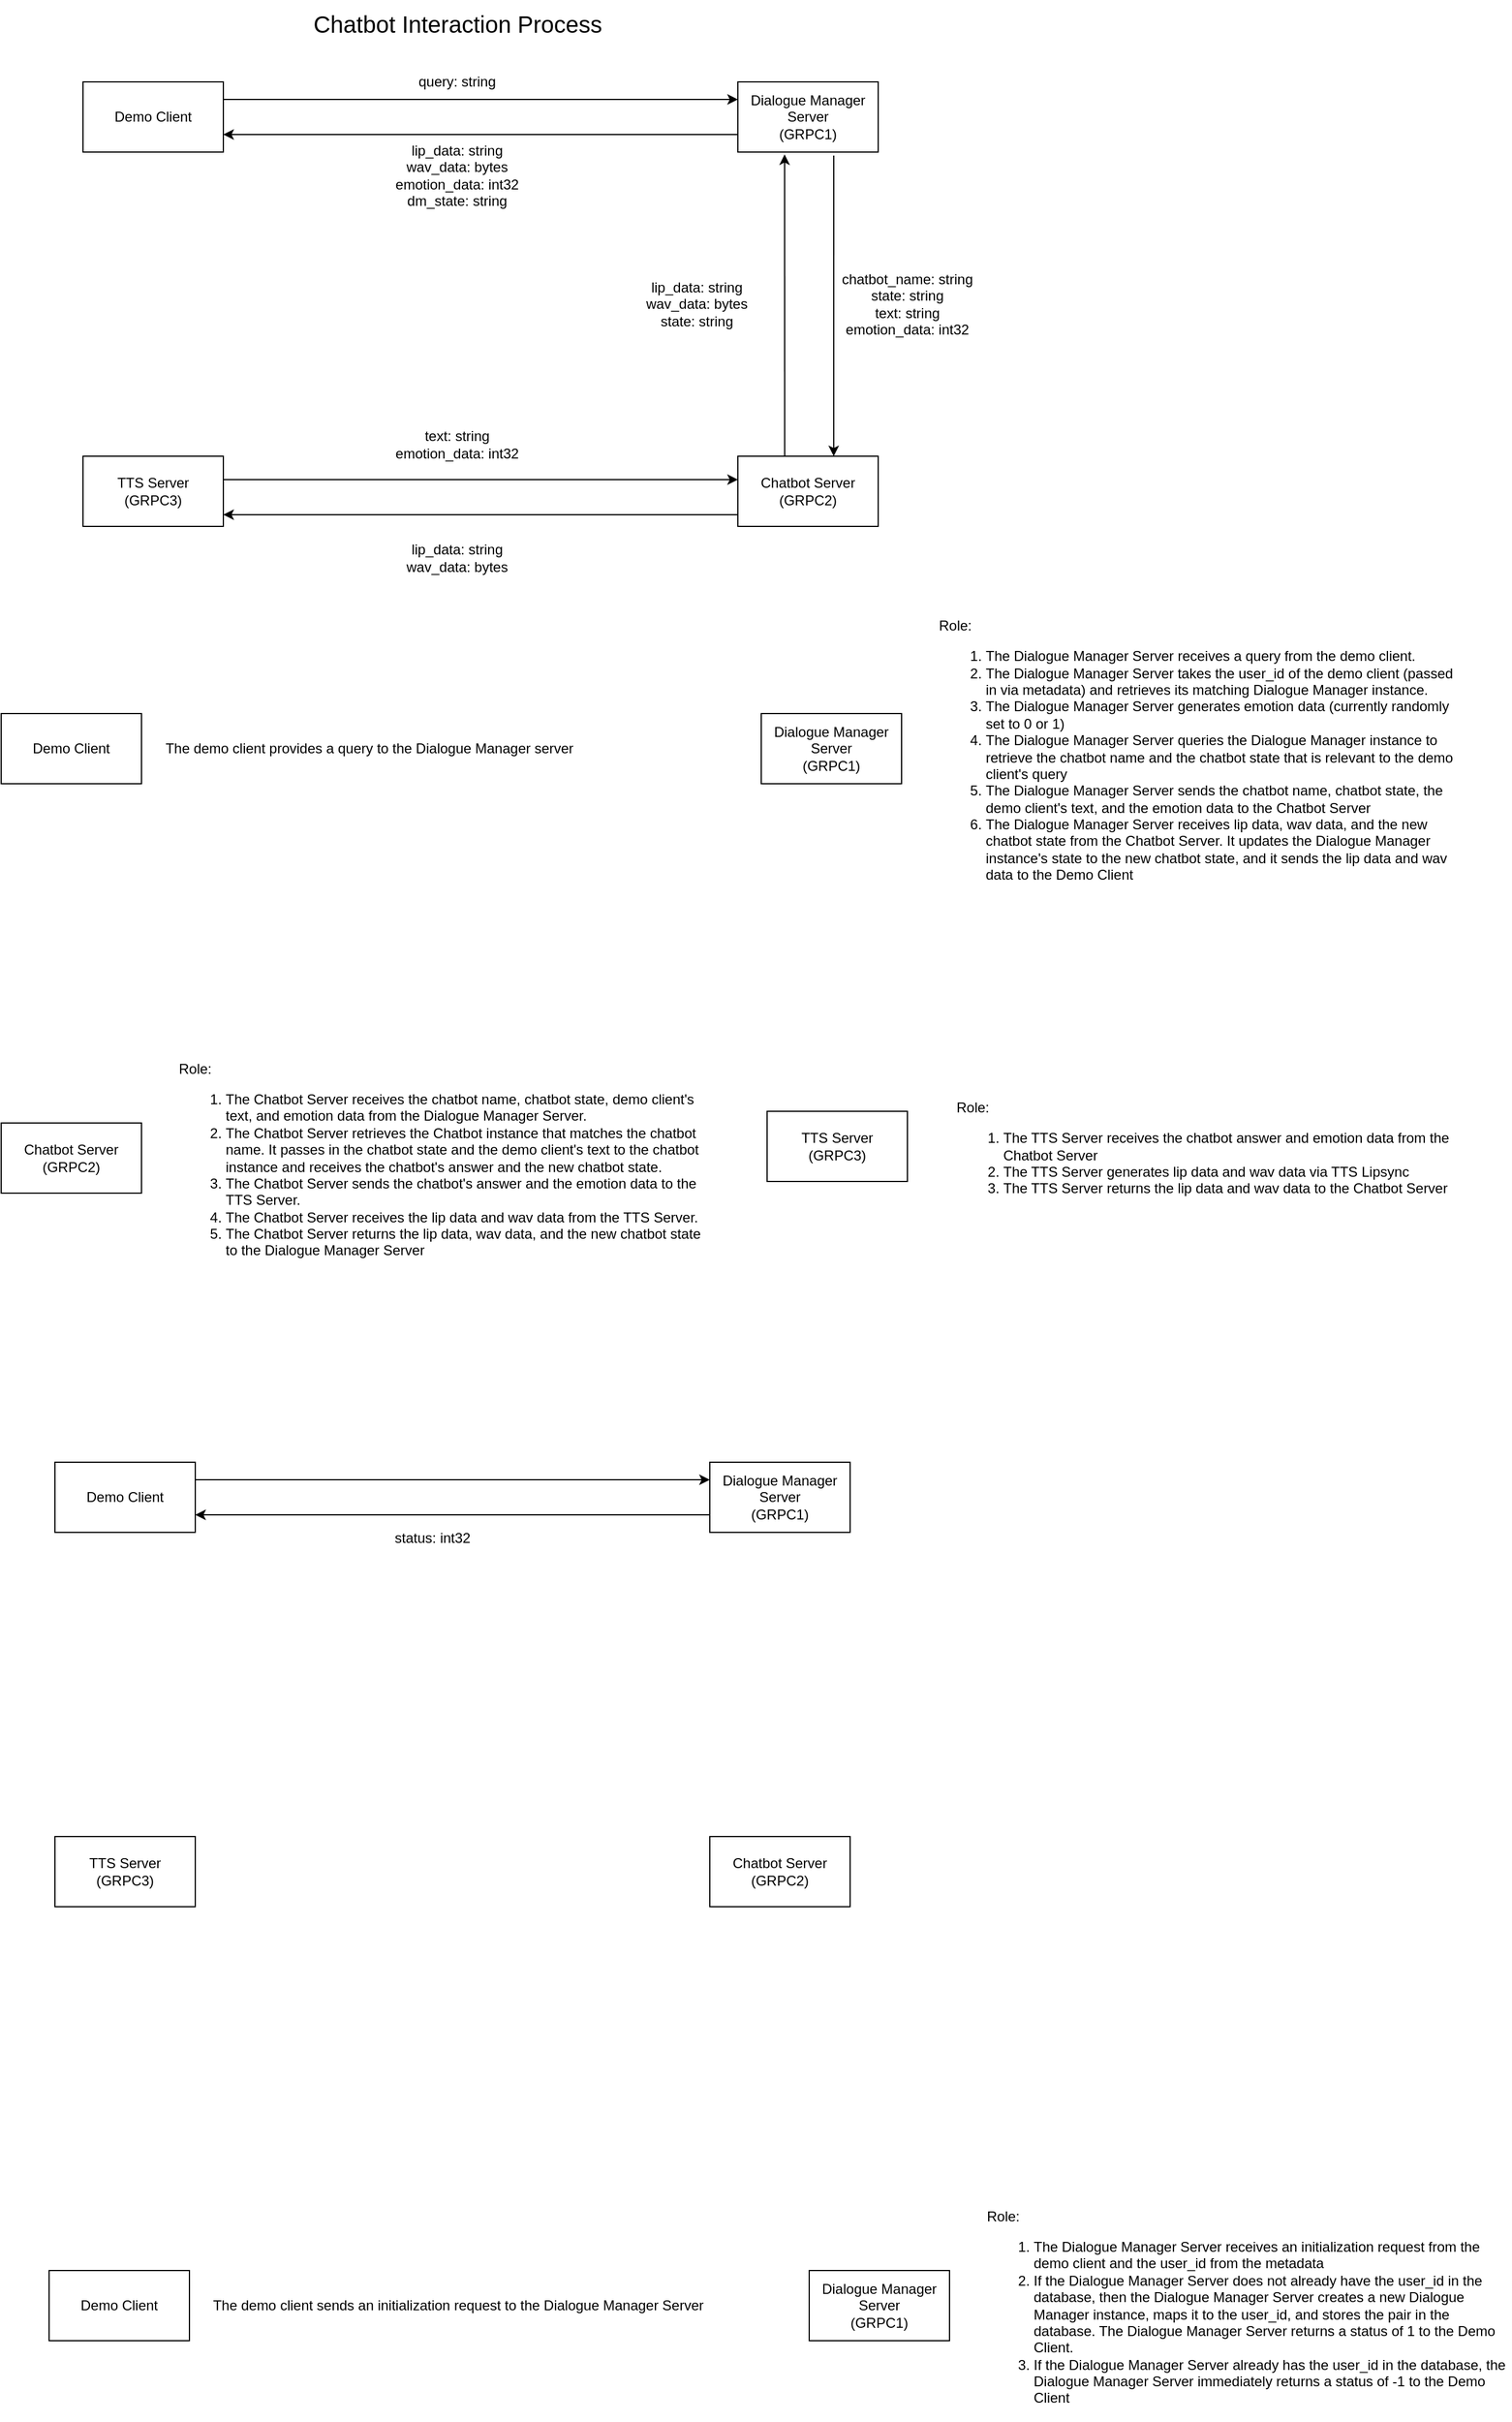 <mxfile version="14.7.6" type="github">
  <diagram id="38veM0duc0hDk3mzZci5" name="Page-1">
    <mxGraphModel dx="1936" dy="1151" grid="0" gridSize="10" guides="1" tooltips="1" connect="1" arrows="1" fold="1" page="0" pageScale="1" pageWidth="850" pageHeight="1100" math="0" shadow="0">
      <root>
        <mxCell id="0" />
        <mxCell id="1" parent="0" />
        <mxCell id="pTLriYblKHoEXfj9Ryow-46" value="" style="group" vertex="1" connectable="0" parent="1">
          <mxGeometry x="10" y="830" width="600" height="340" as="geometry" />
        </mxCell>
        <mxCell id="pTLriYblKHoEXfj9Ryow-37" value="Chatbot Server (GRPC2)" style="rounded=0;whiteSpace=wrap;html=1;" vertex="1" parent="pTLriYblKHoEXfj9Ryow-46">
          <mxGeometry y="140" width="120" height="60" as="geometry" />
        </mxCell>
        <mxCell id="pTLriYblKHoEXfj9Ryow-40" value="&lt;br&gt;Role:&lt;br&gt;&lt;ol&gt;&lt;li&gt;&lt;span&gt;The Chatbot Server receives the chatbot name, chatbot state, demo client&#39;s text, and emotion data from the Dialogue Manager Server.&amp;nbsp;&lt;/span&gt;&lt;/li&gt;&lt;li&gt;The Chatbot Server retrieves the Chatbot instance that matches the chatbot name. It passes in the chatbot state and the demo client&#39;s text to the chatbot instance and receives the chatbot&#39;s answer and the new chatbot state.&amp;nbsp;&lt;/li&gt;&lt;li&gt;The Chatbot Server sends the chatbot&#39;s answer and the emotion data to the TTS Server.&amp;nbsp;&lt;/li&gt;&lt;li&gt;The Chatbot Server receives the lip data and wav data from the TTS Server.&amp;nbsp;&lt;/li&gt;&lt;li&gt;The Chatbot Server returns the lip data, wav data, and the new chatbot state to the Dialogue Manager Server&lt;/li&gt;&lt;/ol&gt;" style="text;html=1;strokeColor=none;fillColor=none;align=left;verticalAlign=middle;whiteSpace=wrap;rounded=0;" vertex="1" parent="pTLriYblKHoEXfj9Ryow-46">
          <mxGeometry x="150" width="450" height="340" as="geometry" />
        </mxCell>
        <mxCell id="pTLriYblKHoEXfj9Ryow-47" value="" style="group" vertex="1" connectable="0" parent="1">
          <mxGeometry x="665" y="820" width="610" height="340" as="geometry" />
        </mxCell>
        <mxCell id="pTLriYblKHoEXfj9Ryow-42" value="TTS Server&lt;br&gt;(GRPC3)" style="rounded=0;whiteSpace=wrap;html=1;" vertex="1" parent="pTLriYblKHoEXfj9Ryow-47">
          <mxGeometry y="140" width="120" height="60" as="geometry" />
        </mxCell>
        <mxCell id="pTLriYblKHoEXfj9Ryow-43" value="&lt;br&gt;Role:&lt;br&gt;&lt;ol&gt;&lt;li&gt;The TTS Server receives the chatbot answer and emotion data from the Chatbot Server&amp;nbsp;&lt;/li&gt;&lt;li&gt;The TTS Server generates lip data and wav data via TTS Lipsync&amp;nbsp;&lt;/li&gt;&lt;li&gt;The TTS Server returns the lip data and wav data to the Chatbot Server&amp;nbsp;&lt;/li&gt;&lt;/ol&gt;" style="text;html=1;strokeColor=none;fillColor=none;align=left;verticalAlign=middle;whiteSpace=wrap;rounded=0;" vertex="1" parent="pTLriYblKHoEXfj9Ryow-47">
          <mxGeometry x="160" width="450" height="340" as="geometry" />
        </mxCell>
        <mxCell id="pTLriYblKHoEXfj9Ryow-51" value="Chatbot Interaction Process" style="text;html=1;strokeColor=none;fillColor=none;align=center;verticalAlign=middle;whiteSpace=wrap;rounded=0;fontSize=20;" vertex="1" parent="1">
          <mxGeometry x="202.5" y="10" width="395" height="40" as="geometry" />
        </mxCell>
        <mxCell id="pTLriYblKHoEXfj9Ryow-52" value="" style="group" vertex="1" connectable="0" parent="1">
          <mxGeometry x="80" y="70" width="800" height="427" as="geometry" />
        </mxCell>
        <mxCell id="pTLriYblKHoEXfj9Ryow-2" value="TTS Server&lt;br&gt;(GRPC3)" style="rounded=0;whiteSpace=wrap;html=1;" vertex="1" parent="pTLriYblKHoEXfj9Ryow-52">
          <mxGeometry y="330" width="120" height="60" as="geometry" />
        </mxCell>
        <mxCell id="pTLriYblKHoEXfj9Ryow-3" value="Chatbot Server (GRPC2)" style="rounded=0;whiteSpace=wrap;html=1;" vertex="1" parent="pTLriYblKHoEXfj9Ryow-52">
          <mxGeometry x="560" y="330" width="120" height="60" as="geometry" />
        </mxCell>
        <mxCell id="pTLriYblKHoEXfj9Ryow-9" value="" style="endArrow=classic;html=1;entryX=0.683;entryY=0;entryDx=0;entryDy=0;entryPerimeter=0;" edge="1" parent="pTLriYblKHoEXfj9Ryow-52" target="pTLriYblKHoEXfj9Ryow-3">
          <mxGeometry width="50" height="50" relative="1" as="geometry">
            <mxPoint x="642" y="73" as="sourcePoint" />
            <mxPoint x="370" y="230" as="targetPoint" />
          </mxGeometry>
        </mxCell>
        <mxCell id="pTLriYblKHoEXfj9Ryow-10" value="" style="endArrow=classic;html=1;entryX=0.333;entryY=1.033;entryDx=0;entryDy=0;entryPerimeter=0;" edge="1" parent="pTLriYblKHoEXfj9Ryow-52" target="pTLriYblKHoEXfj9Ryow-4">
          <mxGeometry width="50" height="50" relative="1" as="geometry">
            <mxPoint x="600.04" y="330" as="sourcePoint" />
            <mxPoint x="605" y="73" as="targetPoint" />
          </mxGeometry>
        </mxCell>
        <mxCell id="pTLriYblKHoEXfj9Ryow-15" value="" style="endArrow=classic;html=1;exitX=1;exitY=0.25;exitDx=0;exitDy=0;entryX=0;entryY=0.25;entryDx=0;entryDy=0;entryPerimeter=0;" edge="1" parent="pTLriYblKHoEXfj9Ryow-52">
          <mxGeometry width="50" height="50" relative="1" as="geometry">
            <mxPoint x="120" y="350" as="sourcePoint" />
            <mxPoint x="560" y="350" as="targetPoint" />
          </mxGeometry>
        </mxCell>
        <mxCell id="pTLriYblKHoEXfj9Ryow-16" value="" style="endArrow=classic;html=1;exitX=0;exitY=0.75;exitDx=0;exitDy=0;entryX=1;entryY=0.75;entryDx=0;entryDy=0;" edge="1" parent="pTLriYblKHoEXfj9Ryow-52">
          <mxGeometry width="50" height="50" relative="1" as="geometry">
            <mxPoint x="560" y="380" as="sourcePoint" />
            <mxPoint x="120" y="380" as="targetPoint" />
          </mxGeometry>
        </mxCell>
        <mxCell id="pTLriYblKHoEXfj9Ryow-17" value="chatbot_name: string&lt;br&gt;state: string&lt;br&gt;text: string&lt;br&gt;emotion_data: int32" style="text;html=1;strokeColor=none;fillColor=none;align=center;verticalAlign=middle;whiteSpace=wrap;rounded=0;" vertex="1" parent="pTLriYblKHoEXfj9Ryow-52">
          <mxGeometry x="610" y="190" width="190" height="20" as="geometry" />
        </mxCell>
        <mxCell id="pTLriYblKHoEXfj9Ryow-18" value="lip_data: string&lt;br&gt;wav_data: bytes&lt;br&gt;state: string" style="text;html=1;strokeColor=none;fillColor=none;align=center;verticalAlign=middle;whiteSpace=wrap;rounded=0;" vertex="1" parent="pTLriYblKHoEXfj9Ryow-52">
          <mxGeometry x="430" y="190" width="190" height="20" as="geometry" />
        </mxCell>
        <mxCell id="pTLriYblKHoEXfj9Ryow-20" value="lip_data: string&lt;br&gt;wav_data: bytes&lt;br&gt;" style="text;html=1;strokeColor=none;fillColor=none;align=center;verticalAlign=middle;whiteSpace=wrap;rounded=0;" vertex="1" parent="pTLriYblKHoEXfj9Ryow-52">
          <mxGeometry x="225" y="407" width="190" height="20" as="geometry" />
        </mxCell>
        <mxCell id="pTLriYblKHoEXfj9Ryow-21" value="text: string&lt;br&gt;emotion_data: int32" style="text;html=1;strokeColor=none;fillColor=none;align=center;verticalAlign=middle;whiteSpace=wrap;rounded=0;" vertex="1" parent="pTLriYblKHoEXfj9Ryow-52">
          <mxGeometry x="225" y="310" width="190" height="20" as="geometry" />
        </mxCell>
        <mxCell id="pTLriYblKHoEXfj9Ryow-1" value="Demo Client" style="rounded=0;whiteSpace=wrap;html=1;" vertex="1" parent="pTLriYblKHoEXfj9Ryow-52">
          <mxGeometry y="10" width="120" height="60" as="geometry" />
        </mxCell>
        <mxCell id="pTLriYblKHoEXfj9Ryow-4" value="Dialogue Manager Server &lt;br&gt;(GRPC1)" style="rounded=0;whiteSpace=wrap;html=1;" vertex="1" parent="pTLriYblKHoEXfj9Ryow-52">
          <mxGeometry x="560" y="10" width="120" height="60" as="geometry" />
        </mxCell>
        <mxCell id="pTLriYblKHoEXfj9Ryow-5" value="" style="endArrow=classic;html=1;exitX=1;exitY=0.25;exitDx=0;exitDy=0;entryX=0;entryY=0.25;entryDx=0;entryDy=0;entryPerimeter=0;" edge="1" parent="pTLriYblKHoEXfj9Ryow-52" source="pTLriYblKHoEXfj9Ryow-1" target="pTLriYblKHoEXfj9Ryow-4">
          <mxGeometry width="50" height="50" as="geometry">
            <mxPoint x="320" y="310" as="sourcePoint" />
            <mxPoint x="370" y="260" as="targetPoint" />
          </mxGeometry>
        </mxCell>
        <mxCell id="pTLriYblKHoEXfj9Ryow-6" value="query: string" style="text;html=1;strokeColor=none;fillColor=none;align=center;verticalAlign=middle;whiteSpace=wrap;rounded=0;" vertex="1" parent="pTLriYblKHoEXfj9Ryow-52">
          <mxGeometry x="270" width="100" height="20" as="geometry" />
        </mxCell>
        <mxCell id="pTLriYblKHoEXfj9Ryow-7" value="" style="endArrow=classic;html=1;exitX=0;exitY=0.75;exitDx=0;exitDy=0;entryX=1;entryY=0.75;entryDx=0;entryDy=0;" edge="1" parent="pTLriYblKHoEXfj9Ryow-52" source="pTLriYblKHoEXfj9Ryow-4" target="pTLriYblKHoEXfj9Ryow-1">
          <mxGeometry width="50" height="50" as="geometry">
            <mxPoint x="100" y="110" as="sourcePoint" />
            <mxPoint x="70" y="110" as="targetPoint" />
          </mxGeometry>
        </mxCell>
        <mxCell id="pTLriYblKHoEXfj9Ryow-8" value="lip_data: string&lt;br&gt;wav_data: bytes&lt;br&gt;emotion_data: int32&lt;br&gt;dm_state: string" style="text;html=1;strokeColor=none;fillColor=none;align=center;verticalAlign=middle;whiteSpace=wrap;rounded=0;" vertex="1" parent="pTLriYblKHoEXfj9Ryow-52">
          <mxGeometry x="225" y="80" width="190" height="20" as="geometry" />
        </mxCell>
        <mxCell id="pTLriYblKHoEXfj9Ryow-54" value="TTS Server&lt;br&gt;(GRPC3)" style="rounded=0;whiteSpace=wrap;html=1;" vertex="1" parent="1">
          <mxGeometry x="56" y="1580" width="120" height="60" as="geometry" />
        </mxCell>
        <mxCell id="pTLriYblKHoEXfj9Ryow-55" value="Chatbot Server (GRPC2)" style="rounded=0;whiteSpace=wrap;html=1;" vertex="1" parent="1">
          <mxGeometry x="616" y="1580" width="120" height="60" as="geometry" />
        </mxCell>
        <mxCell id="pTLriYblKHoEXfj9Ryow-64" value="Demo Client" style="rounded=0;whiteSpace=wrap;html=1;" vertex="1" parent="1">
          <mxGeometry x="56" y="1260" width="120" height="60" as="geometry" />
        </mxCell>
        <mxCell id="pTLriYblKHoEXfj9Ryow-65" value="Dialogue Manager Server &lt;br&gt;(GRPC1)" style="rounded=0;whiteSpace=wrap;html=1;" vertex="1" parent="1">
          <mxGeometry x="616" y="1260" width="120" height="60" as="geometry" />
        </mxCell>
        <mxCell id="pTLriYblKHoEXfj9Ryow-66" value="" style="endArrow=classic;html=1;exitX=1;exitY=0.25;exitDx=0;exitDy=0;entryX=0;entryY=0.25;entryDx=0;entryDy=0;entryPerimeter=0;" edge="1" parent="1" source="pTLriYblKHoEXfj9Ryow-64" target="pTLriYblKHoEXfj9Ryow-65">
          <mxGeometry x="56" y="1250" width="50" height="50" as="geometry">
            <mxPoint x="376" y="1560" as="sourcePoint" />
            <mxPoint x="426" y="1510" as="targetPoint" />
          </mxGeometry>
        </mxCell>
        <mxCell id="pTLriYblKHoEXfj9Ryow-68" value="" style="endArrow=classic;html=1;exitX=0;exitY=0.75;exitDx=0;exitDy=0;entryX=1;entryY=0.75;entryDx=0;entryDy=0;" edge="1" parent="1" source="pTLriYblKHoEXfj9Ryow-65" target="pTLriYblKHoEXfj9Ryow-64">
          <mxGeometry x="56" y="1250" width="50" height="50" as="geometry">
            <mxPoint x="156" y="1360" as="sourcePoint" />
            <mxPoint x="126" y="1360" as="targetPoint" />
          </mxGeometry>
        </mxCell>
        <mxCell id="pTLriYblKHoEXfj9Ryow-69" value="status: int32" style="text;html=1;strokeColor=none;fillColor=none;align=center;verticalAlign=middle;whiteSpace=wrap;rounded=0;" vertex="1" parent="1">
          <mxGeometry x="284" y="1315" width="190" height="20" as="geometry" />
        </mxCell>
        <mxCell id="pTLriYblKHoEXfj9Ryow-71" value="" style="group" vertex="1" connectable="0" parent="1">
          <mxGeometry x="10" y="620" width="1250" height="60" as="geometry" />
        </mxCell>
        <mxCell id="pTLriYblKHoEXfj9Ryow-44" value="" style="group" vertex="1" connectable="0" parent="pTLriYblKHoEXfj9Ryow-71">
          <mxGeometry x="650" width="600" height="60" as="geometry" />
        </mxCell>
        <mxCell id="pTLriYblKHoEXfj9Ryow-34" value="Dialogue Manager Server &lt;br&gt;(GRPC1)" style="rounded=0;whiteSpace=wrap;html=1;" vertex="1" parent="pTLriYblKHoEXfj9Ryow-44">
          <mxGeometry width="120" height="60" as="geometry" />
        </mxCell>
        <mxCell id="pTLriYblKHoEXfj9Ryow-35" value="&lt;br&gt;Role:&lt;br&gt;&lt;ol&gt;&lt;li&gt;The Dialogue Manager Server receives a query from the demo client.&amp;nbsp;&lt;/li&gt;&lt;li&gt;The Dialogue Manager Server takes the user_id of the demo client (passed in via metadata) and retrieves its matching Dialogue Manager instance.&amp;nbsp;&lt;/li&gt;&lt;li&gt;The Dialogue Manager Server generates emotion data (currently randomly set to 0 or 1)&lt;/li&gt;&lt;li&gt;The Dialogue Manager Server queries the Dialogue Manager instance to retrieve the chatbot name and the chatbot state that is relevant to the demo client&#39;s query&lt;/li&gt;&lt;li&gt;The Dialogue Manager Server sends the chatbot name, chatbot state, the demo client&#39;s text, and the emotion data to the Chatbot Server&amp;nbsp;&lt;/li&gt;&lt;li&gt;The Dialogue Manager Server receives lip data, wav data, and the new chatbot state from the Chatbot Server. It updates the Dialogue Manager instance&#39;s state to the new chatbot state, and it sends the lip data and wav data to the Demo Client&lt;/li&gt;&lt;/ol&gt;" style="text;html=1;strokeColor=none;fillColor=none;align=left;verticalAlign=middle;whiteSpace=wrap;rounded=0;" vertex="1" parent="pTLriYblKHoEXfj9Ryow-44">
          <mxGeometry x="150" y="20" width="450" height="20" as="geometry" />
        </mxCell>
        <mxCell id="pTLriYblKHoEXfj9Ryow-39" style="edgeStyle=orthogonalEdgeStyle;rounded=0;orthogonalLoop=1;jettySize=auto;html=1;exitX=0.5;exitY=1;exitDx=0;exitDy=0;" edge="1" parent="pTLriYblKHoEXfj9Ryow-44" source="pTLriYblKHoEXfj9Ryow-35" target="pTLriYblKHoEXfj9Ryow-35">
          <mxGeometry relative="1" as="geometry" />
        </mxCell>
        <mxCell id="pTLriYblKHoEXfj9Ryow-45" value="" style="group" vertex="1" connectable="0" parent="pTLriYblKHoEXfj9Ryow-71">
          <mxGeometry width="540" height="60" as="geometry" />
        </mxCell>
        <mxCell id="pTLriYblKHoEXfj9Ryow-32" value="Demo Client" style="rounded=0;whiteSpace=wrap;html=1;" vertex="1" parent="pTLriYblKHoEXfj9Ryow-45">
          <mxGeometry width="120" height="60" as="geometry" />
        </mxCell>
        <mxCell id="pTLriYblKHoEXfj9Ryow-33" value="The demo client provides a query to the Dialogue Manager server" style="text;html=1;strokeColor=none;fillColor=none;align=center;verticalAlign=middle;whiteSpace=wrap;rounded=0;" vertex="1" parent="pTLriYblKHoEXfj9Ryow-45">
          <mxGeometry x="90" y="20" width="450" height="20" as="geometry" />
        </mxCell>
        <mxCell id="pTLriYblKHoEXfj9Ryow-73" value="" style="group" vertex="1" connectable="0" parent="1">
          <mxGeometry x="701" y="1951" width="600" height="60" as="geometry" />
        </mxCell>
        <mxCell id="pTLriYblKHoEXfj9Ryow-74" value="Dialogue Manager Server &lt;br&gt;(GRPC1)" style="rounded=0;whiteSpace=wrap;html=1;" vertex="1" parent="pTLriYblKHoEXfj9Ryow-73">
          <mxGeometry width="120" height="60" as="geometry" />
        </mxCell>
        <mxCell id="pTLriYblKHoEXfj9Ryow-75" value="&lt;br&gt;Role:&lt;br&gt;&lt;ol&gt;&lt;li&gt;The Dialogue Manager Server receives an initialization request from the demo client and the user_id from the metadata&lt;/li&gt;&lt;li&gt;If the Dialogue Manager Server does not already have the user_id in the database, then the Dialogue Manager Server creates a new Dialogue Manager instance, maps it to the user_id, and stores the pair in the database. The Dialogue Manager Server returns a status of 1 to the Demo Client.&amp;nbsp;&lt;/li&gt;&lt;li&gt;If the Dialogue Manager Server already has the user_id in the database, the Dialogue Manager Server immediately returns a status of -1 to the Demo Client&lt;/li&gt;&lt;/ol&gt;" style="text;html=1;strokeColor=none;fillColor=none;align=left;verticalAlign=middle;whiteSpace=wrap;rounded=0;" vertex="1" parent="pTLriYblKHoEXfj9Ryow-73">
          <mxGeometry x="150" y="20" width="450" height="20" as="geometry" />
        </mxCell>
        <mxCell id="pTLriYblKHoEXfj9Ryow-76" style="edgeStyle=orthogonalEdgeStyle;rounded=0;orthogonalLoop=1;jettySize=auto;html=1;exitX=0.5;exitY=1;exitDx=0;exitDy=0;" edge="1" parent="pTLriYblKHoEXfj9Ryow-73" source="pTLriYblKHoEXfj9Ryow-75" target="pTLriYblKHoEXfj9Ryow-75">
          <mxGeometry relative="1" as="geometry" />
        </mxCell>
        <mxCell id="pTLriYblKHoEXfj9Ryow-78" value="Demo Client" style="rounded=0;whiteSpace=wrap;html=1;" vertex="1" parent="1">
          <mxGeometry x="51" y="1951" width="120" height="60" as="geometry" />
        </mxCell>
        <mxCell id="pTLriYblKHoEXfj9Ryow-79" value="The demo client sends an initialization request to the Dialogue Manager Server" style="text;html=1;strokeColor=none;fillColor=none;align=center;verticalAlign=middle;whiteSpace=wrap;rounded=0;" vertex="1" parent="1">
          <mxGeometry x="176" y="1971" width="450" height="20" as="geometry" />
        </mxCell>
      </root>
    </mxGraphModel>
  </diagram>
</mxfile>
